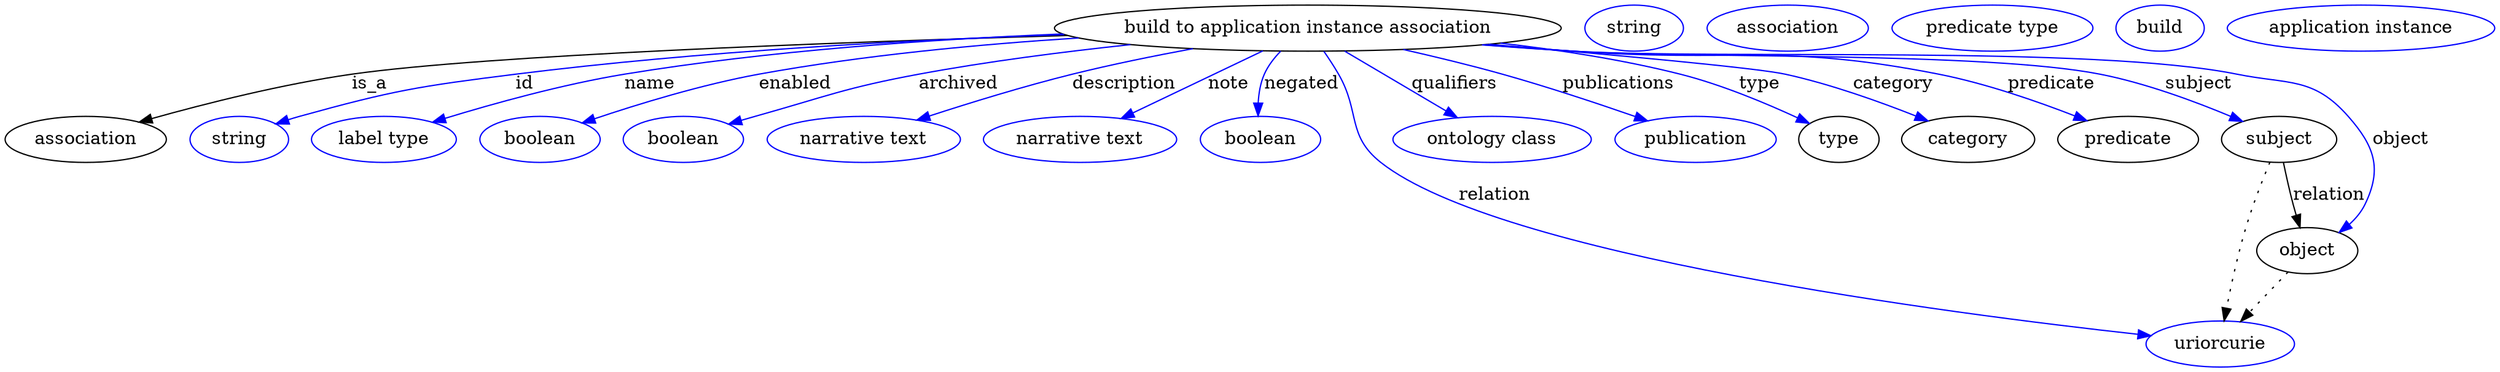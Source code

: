 digraph {
	graph [bb="0,0,1940.7,283"];
	node [label="\N"];
	"build to application instance association"	 [height=0.5,
		label="build to application instance association",
		pos="1014,265",
		width=5.5065];
	association	 [height=0.5,
		pos="63.044,178",
		width=1.7512];
	"build to application instance association" -> association	 [label=is_a,
		lp="283.04,221.5",
		pos="e,105.96,191.24 823.3,259.97 638.6,254.34 371.87,244 269.04,229 216.17,221.29 157.08,205.94 115.79,194.09"];
	id	 [color=blue,
		height=0.5,
		label=string,
		pos="182.04,178",
		width=1.0652];
	"build to application instance association" -> id	 [color=blue,
		label=id,
		lp="404.04,221.5",
		pos="e,210.86,189.93 822,260.5 699.93,255.98 538.75,246.97 397.04,229 321.56,219.43 302.18,217.02 229.04,196 226.25,195.2 223.39,194.3 \
220.52,193.34",
		style=solid];
	name	 [color=blue,
		height=0.5,
		label="label type",
		pos="295.04,178",
		width=1.5707];
	"build to application instance association" -> name	 [color=blue,
		label=name,
		lp="502.04,221.5",
		pos="e,333.93,191.07 837.4,256.78 709.56,250.12 548.12,240.06 482.04,229 434.21,220.99 380.97,205.84 343.57,194.12",
		style=solid];
	enabled	 [color=blue,
		height=0.5,
		label=boolean,
		pos="416.04,178",
		width=1.2999];
	"build to application instance association" -> enabled	 [color=blue,
		label=enabled,
		lp="616.54,221.5",
		pos="e,450.11,190.47 833.74,257.48 757.49,252.31 667.99,243.61 588.04,229 543.57,220.87 494.22,205.56 459.83,193.83",
		style=solid];
	archived	 [color=blue,
		height=0.5,
		label=boolean,
		pos="528.04,178",
		width=1.2999];
	"build to application instance association" -> archived	 [color=blue,
		label=archived,
		lp="744.54,221.5",
		pos="e,563.49,189.75 874.47,252.17 823.46,246.47 765.42,238.79 713.04,229 654.87,218.13 640.91,212.4 584.04,196 580.5,194.98 576.84,193.89 \
573.17,192.76",
		style=solid];
	description	 [color=blue,
		height=0.5,
		label="narrative text",
		pos="668.04,178",
		width=2.0943];
	"build to application instance association" -> description	 [color=blue,
		label=description,
		lp="870.04,221.5",
		pos="e,710.71,192.99 920.89,249.03 891.36,243.39 858.69,236.55 829.04,229 792.38,219.66 751.78,206.78 720.51,196.3",
		style=solid];
	note	 [color=blue,
		height=0.5,
		label="narrative text",
		pos="837.04,178",
		width=2.0943];
	"build to application instance association" -> note	 [color=blue,
		label=note,
		lp="953.04,221.5",
		pos="e,870.25,194.32 977.8,247.18 949.2,233.13 909.26,213.5 879.23,198.74",
		style=solid];
	negated	 [color=blue,
		height=0.5,
		label=boolean,
		pos="977.04,178",
		width=1.2999];
	"build to application instance association" -> negated	 [color=blue,
		label=negated,
		lp="1009,221.5",
		pos="e,975.15,196.16 992.5,247.06 987.55,241.78 982.91,235.63 980.04,229 977,221.95 975.67,213.83 975.24,206.17",
		style=solid];
	relation	 [color=blue,
		height=0.5,
		label=uriorcurie,
		pos="1725,18",
		width=1.6068];
	"build to application instance association" -> relation	 [color=blue,
		label=relation,
		lp="1160,134.5",
		pos="e,1669.9,23.722 1026.8,247 1030.6,241.35 1034.6,235.01 1038,229 1054.8,199.45 1044.4,181.09 1071,160 1162.5,87.627 1512.9,41.423 \
1659.7,24.864",
		style=solid];
	qualifiers	 [color=blue,
		height=0.5,
		label="ontology class",
		pos="1157,178",
		width=2.1484];
	"build to application instance association" -> qualifiers	 [color=blue,
		label=qualifiers,
		lp="1129,221.5",
		pos="e,1129.3,194.91 1043.3,247.18 1065.6,233.61 1096.5,214.83 1120.5,200.26",
		style=solid];
	publications	 [color=blue,
		height=0.5,
		label=publication,
		pos="1315,178",
		width=1.7512];
	"build to application instance association" -> publications	 [color=blue,
		label=publications,
		lp="1257,221.5",
		pos="e,1276.7,192.39 1091.5,248.37 1115.8,242.73 1142.7,236.05 1167,229 1200.9,219.2 1238.5,206.22 1267.3,195.81",
		style=solid];
	type	 [height=0.5,
		pos="1427,178",
		width=0.86659];
	"build to application instance association" -> type	 [color=blue,
		label=type,
		lp="1366,221.5",
		pos="e,1403.4,190.26 1167.6,253.54 1212.4,248.18 1261.1,240.37 1305,229 1336.4,220.89 1370.3,206.2 1394.4,194.67",
		style=solid];
	category	 [height=0.5,
		pos="1528,178",
		width=1.4443];
	"build to application instance association" -> category	 [color=blue,
		label=category,
		lp="1470,221.5",
		pos="e,1495.7,192.21 1154.2,252.25 1254.7,242.98 1374.5,231.6 1386,229 1420.7,221.23 1458.4,207.39 1486.3,196.09",
		style=solid];
	predicate	 [height=0.5,
		pos="1653,178",
		width=1.5346];
	"build to application instance association" -> predicate	 [color=blue,
		label=predicate,
		lp="1594.5,221.5",
		pos="e,1619.6,192.52 1155.3,252.34 1177.6,250.46 1200.4,248.62 1222,247 1348.2,237.55 1382.1,253.96 1506,229 1542.1,221.74 1581.4,207.79 \
1610.2,196.31",
		style=solid];
	subject	 [height=0.5,
		pos="1771,178",
		width=1.2457];
	"build to application instance association" -> subject	 [color=blue,
		label=subject,
		lp="1709.5,221.5",
		pos="e,1741.9,191.78 1153,252.15 1176,250.26 1199.7,248.45 1222,247 1313.3,241.06 1543.4,247.06 1633,229 1667.7,222.01 1705.3,207.66 \
1732.4,195.95",
		style=solid];
	object	 [height=0.5,
		pos="1793,91",
		width=1.1013];
	"build to application instance association" -> object	 [color=blue,
		label=object,
		lp="1866.5,178",
		pos="e,1818.5,105.11 1152.1,252.04 1175.5,250.14 1199.4,248.37 1222,247 1337,240.03 1627.2,252.17 1740,229 1779.7,220.85 1798.4,226.51 \
1825,196 1845.6,172.51 1851.6,155.13 1838,127 1835.3,121.2 1831,116.04 1826.3,111.57",
		style=solid];
	association_type	 [color=blue,
		height=0.5,
		label=string,
		pos="1269,265",
		width=1.0652];
	association_category	 [color=blue,
		height=0.5,
		label=association,
		pos="1388,265",
		width=1.7512];
	"build to application instance association_predicate"	 [color=blue,
		height=0.5,
		label="predicate type",
		pos="1548,265",
		width=2.1845];
	subject -> relation	 [pos="e,1727.9,36.006 1763.1,160.13 1757.2,146.37 1749.3,126.75 1744,109 1737.8,88.182 1732.9,64.102 1729.6,45.943",
		style=dotted];
	subject -> object	 [label=relation,
		lp="1810,134.5",
		pos="e,1787.3,108.86 1774.5,159.97 1776.5,150.18 1779.2,137.87 1782,127 1782.7,124.31 1783.5,121.51 1784.3,118.73"];
	"build to application instance association_subject"	 [color=blue,
		height=0.5,
		label=build,
		pos="1679,265",
		width=0.95686];
	object -> relation	 [pos="e,1741.2,35.346 1777.3,74.069 1768.6,64.805 1757.8,53.154 1748.2,42.876",
		style=dotted];
	"build to application instance association_object"	 [color=blue,
		height=0.5,
		label="application instance",
		pos="1836,265",
		width=2.9067];
}
